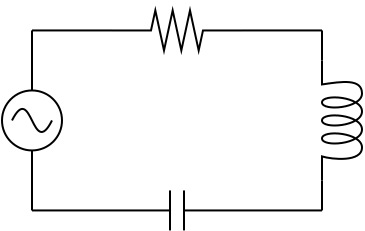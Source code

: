 <?xml version="1.0" encoding="UTF-8"?>
<dia:diagram xmlns:dia="http://www.lysator.liu.se/~alla/dia/">
  <dia:layer name="Background" visible="true" connectable="true" active="true">
    <dia:object type="Circuit - Vertical Inductor" version="1" id="O0">
      <dia:attribute name="obj_pos">
        <dia:point val="25.5,12"/>
      </dia:attribute>
      <dia:attribute name="obj_bb">
        <dia:rectangle val="25.4,12;27.6,18"/>
      </dia:attribute>
      <dia:attribute name="meta">
        <dia:composite type="dict"/>
      </dia:attribute>
      <dia:attribute name="elem_corner">
        <dia:point val="25.5,12"/>
      </dia:attribute>
      <dia:attribute name="elem_width">
        <dia:real val="2"/>
      </dia:attribute>
      <dia:attribute name="elem_height">
        <dia:real val="6"/>
      </dia:attribute>
      <dia:attribute name="line_width">
        <dia:real val="0.1"/>
      </dia:attribute>
      <dia:attribute name="line_colour">
        <dia:color val="#000000ff"/>
      </dia:attribute>
      <dia:attribute name="fill_colour">
        <dia:color val="#ffffffff"/>
      </dia:attribute>
      <dia:attribute name="show_background">
        <dia:boolean val="true"/>
      </dia:attribute>
      <dia:attribute name="line_style">
        <dia:enum val="0"/>
        <dia:real val="1"/>
      </dia:attribute>
      <dia:attribute name="flip_horizontal">
        <dia:boolean val="false"/>
      </dia:attribute>
      <dia:attribute name="flip_vertical">
        <dia:boolean val="false"/>
      </dia:attribute>
      <dia:attribute name="subscale">
        <dia:real val="1"/>
      </dia:attribute>
    </dia:object>
    <dia:object type="Circuit - Horizontal Resistor" version="1" id="O1">
      <dia:attribute name="obj_pos">
        <dia:point val="15,9.5"/>
      </dia:attribute>
      <dia:attribute name="obj_bb">
        <dia:rectangle val="15,9.028;21.5,11.972"/>
      </dia:attribute>
      <dia:attribute name="meta">
        <dia:composite type="dict"/>
      </dia:attribute>
      <dia:attribute name="elem_corner">
        <dia:point val="15,9.5"/>
      </dia:attribute>
      <dia:attribute name="elem_width">
        <dia:real val="6.5"/>
      </dia:attribute>
      <dia:attribute name="elem_height">
        <dia:real val="2"/>
      </dia:attribute>
      <dia:attribute name="line_width">
        <dia:real val="0.1"/>
      </dia:attribute>
      <dia:attribute name="line_colour">
        <dia:color val="#000000ff"/>
      </dia:attribute>
      <dia:attribute name="fill_colour">
        <dia:color val="#ffffffff"/>
      </dia:attribute>
      <dia:attribute name="show_background">
        <dia:boolean val="true"/>
      </dia:attribute>
      <dia:attribute name="line_style">
        <dia:enum val="0"/>
        <dia:real val="1"/>
      </dia:attribute>
      <dia:attribute name="flip_horizontal">
        <dia:boolean val="false"/>
      </dia:attribute>
      <dia:attribute name="flip_vertical">
        <dia:boolean val="false"/>
      </dia:attribute>
      <dia:attribute name="subscale">
        <dia:real val="1"/>
      </dia:attribute>
      <dia:attribute name="custom:id">
        <dia:string>##</dia:string>
      </dia:attribute>
      <dia:attribute name="custom:ohms">
        <dia:int val="0"/>
      </dia:attribute>
      <dia:attribute name="custom:power">
        <dia:real val="0"/>
      </dia:attribute>
      <dia:attribute name="custom:smd">
        <dia:boolean val="false"/>
      </dia:attribute>
    </dia:object>
    <dia:object type="Circuit - Horizontal Capacitor" version="1" id="O2">
      <dia:attribute name="obj_pos">
        <dia:point val="16.5,18.5"/>
      </dia:attribute>
      <dia:attribute name="obj_bb">
        <dia:rectangle val="16.5,18.5;20,20.5"/>
      </dia:attribute>
      <dia:attribute name="meta">
        <dia:composite type="dict"/>
      </dia:attribute>
      <dia:attribute name="elem_corner">
        <dia:point val="16.5,18.5"/>
      </dia:attribute>
      <dia:attribute name="elem_width">
        <dia:real val="3.5"/>
      </dia:attribute>
      <dia:attribute name="elem_height">
        <dia:real val="2.0"/>
      </dia:attribute>
      <dia:attribute name="line_width">
        <dia:real val="0.1"/>
      </dia:attribute>
      <dia:attribute name="line_colour">
        <dia:color val="#000000ff"/>
      </dia:attribute>
      <dia:attribute name="fill_colour">
        <dia:color val="#ffffffff"/>
      </dia:attribute>
      <dia:attribute name="show_background">
        <dia:boolean val="true"/>
      </dia:attribute>
      <dia:attribute name="line_style">
        <dia:enum val="0"/>
        <dia:real val="1"/>
      </dia:attribute>
      <dia:attribute name="flip_horizontal">
        <dia:boolean val="false"/>
      </dia:attribute>
      <dia:attribute name="flip_vertical">
        <dia:boolean val="false"/>
      </dia:attribute>
      <dia:attribute name="subscale">
        <dia:real val="1"/>
      </dia:attribute>
    </dia:object>
    <dia:group>
      <dia:attribute name="meta">
        <dia:composite type="dict"/>
      </dia:attribute>
      <dia:attribute name="matrix"/>
      <dia:object type="Standard - Ellipse" version="0" id="O3">
        <dia:attribute name="obj_pos">
          <dia:point val="9.5,13.5"/>
        </dia:attribute>
        <dia:attribute name="obj_bb">
          <dia:rectangle val="9.45,13.45;12.55,16.55"/>
        </dia:attribute>
        <dia:attribute name="elem_corner">
          <dia:point val="9.5,13.5"/>
        </dia:attribute>
        <dia:attribute name="elem_width">
          <dia:real val="3"/>
        </dia:attribute>
        <dia:attribute name="elem_height">
          <dia:real val="3"/>
        </dia:attribute>
      </dia:object>
      <dia:object type="Standard - BezierLine" version="0" id="O4">
        <dia:attribute name="obj_pos">
          <dia:point val="10,15"/>
        </dia:attribute>
        <dia:attribute name="obj_bb">
          <dia:rectangle val="9.933,14.373;12.067,15.627"/>
        </dia:attribute>
        <dia:attribute name="bez_points">
          <dia:point val="10,15"/>
          <dia:point val="11,13"/>
          <dia:point val="11,17"/>
          <dia:point val="12,15"/>
        </dia:attribute>
        <dia:attribute name="corner_types">
          <dia:enum val="0"/>
          <dia:enum val="0"/>
        </dia:attribute>
      </dia:object>
    </dia:group>
    <dia:object type="Standard - Line" version="0" id="O5">
      <dia:attribute name="obj_pos">
        <dia:point val="11,13.5"/>
      </dia:attribute>
      <dia:attribute name="obj_bb">
        <dia:rectangle val="10.95,10.45;11.05,13.55"/>
      </dia:attribute>
      <dia:attribute name="conn_endpoints">
        <dia:point val="11,13.5"/>
        <dia:point val="11,10.5"/>
      </dia:attribute>
      <dia:attribute name="numcp">
        <dia:int val="1"/>
      </dia:attribute>
      <dia:connections>
        <dia:connection handle="0" to="O3" connection="1"/>
      </dia:connections>
    </dia:object>
    <dia:object type="Standard - Line" version="0" id="O6">
      <dia:attribute name="obj_pos">
        <dia:point val="11,19.5"/>
      </dia:attribute>
      <dia:attribute name="obj_bb">
        <dia:rectangle val="10.95,16.45;11.05,19.55"/>
      </dia:attribute>
      <dia:attribute name="conn_endpoints">
        <dia:point val="11,19.5"/>
        <dia:point val="11,16.5"/>
      </dia:attribute>
      <dia:attribute name="numcp">
        <dia:int val="1"/>
      </dia:attribute>
      <dia:connections>
        <dia:connection handle="1" to="O3" connection="6"/>
      </dia:connections>
    </dia:object>
    <dia:object type="Standard - Line" version="0" id="O7">
      <dia:attribute name="obj_pos">
        <dia:point val="15,10.5"/>
      </dia:attribute>
      <dia:attribute name="obj_bb">
        <dia:rectangle val="10.95,10.45;15.05,10.55"/>
      </dia:attribute>
      <dia:attribute name="conn_endpoints">
        <dia:point val="15,10.5"/>
        <dia:point val="11,10.5"/>
      </dia:attribute>
      <dia:attribute name="numcp">
        <dia:int val="1"/>
      </dia:attribute>
      <dia:connections>
        <dia:connection handle="0" to="O1" connection="0"/>
      </dia:connections>
    </dia:object>
    <dia:object type="Standard - Line" version="0" id="O8">
      <dia:attribute name="obj_pos">
        <dia:point val="25.5,10.5"/>
      </dia:attribute>
      <dia:attribute name="obj_bb">
        <dia:rectangle val="21.45,10.45;25.55,10.55"/>
      </dia:attribute>
      <dia:attribute name="conn_endpoints">
        <dia:point val="25.5,10.5"/>
        <dia:point val="21.5,10.5"/>
      </dia:attribute>
      <dia:attribute name="numcp">
        <dia:int val="1"/>
      </dia:attribute>
      <dia:connections>
        <dia:connection handle="1" to="O1" connection="1"/>
      </dia:connections>
    </dia:object>
    <dia:object type="Standard - Line" version="0" id="O9">
      <dia:attribute name="obj_pos">
        <dia:point val="16.5,19.5"/>
      </dia:attribute>
      <dia:attribute name="obj_bb">
        <dia:rectangle val="10.95,19.45;16.55,19.55"/>
      </dia:attribute>
      <dia:attribute name="conn_endpoints">
        <dia:point val="16.5,19.5"/>
        <dia:point val="11,19.5"/>
      </dia:attribute>
      <dia:attribute name="numcp">
        <dia:int val="1"/>
      </dia:attribute>
      <dia:connections>
        <dia:connection handle="0" to="O2" connection="0"/>
      </dia:connections>
    </dia:object>
    <dia:object type="Standard - Line" version="0" id="O10">
      <dia:attribute name="obj_pos">
        <dia:point val="25.5,19.5"/>
      </dia:attribute>
      <dia:attribute name="obj_bb">
        <dia:rectangle val="19.95,19.45;25.55,19.55"/>
      </dia:attribute>
      <dia:attribute name="conn_endpoints">
        <dia:point val="25.5,19.5"/>
        <dia:point val="20,19.5"/>
      </dia:attribute>
      <dia:attribute name="numcp">
        <dia:int val="1"/>
      </dia:attribute>
      <dia:connections>
        <dia:connection handle="1" to="O2" connection="1"/>
      </dia:connections>
    </dia:object>
    <dia:object type="Standard - Line" version="0" id="O11">
      <dia:attribute name="obj_pos">
        <dia:point val="25.5,12"/>
      </dia:attribute>
      <dia:attribute name="obj_bb">
        <dia:rectangle val="25.45,10.45;25.55,12.05"/>
      </dia:attribute>
      <dia:attribute name="conn_endpoints">
        <dia:point val="25.5,12"/>
        <dia:point val="25.5,10.5"/>
      </dia:attribute>
      <dia:attribute name="numcp">
        <dia:int val="1"/>
      </dia:attribute>
      <dia:connections>
        <dia:connection handle="0" to="O0" connection="0"/>
      </dia:connections>
    </dia:object>
    <dia:object type="Standard - Line" version="0" id="O12">
      <dia:attribute name="obj_pos">
        <dia:point val="25.5,19.5"/>
      </dia:attribute>
      <dia:attribute name="obj_bb">
        <dia:rectangle val="25.45,17.95;25.55,19.55"/>
      </dia:attribute>
      <dia:attribute name="conn_endpoints">
        <dia:point val="25.5,19.5"/>
        <dia:point val="25.5,18"/>
      </dia:attribute>
      <dia:attribute name="numcp">
        <dia:int val="1"/>
      </dia:attribute>
      <dia:connections>
        <dia:connection handle="1" to="O0" connection="1"/>
      </dia:connections>
    </dia:object>
  </dia:layer>
</dia:diagram>
